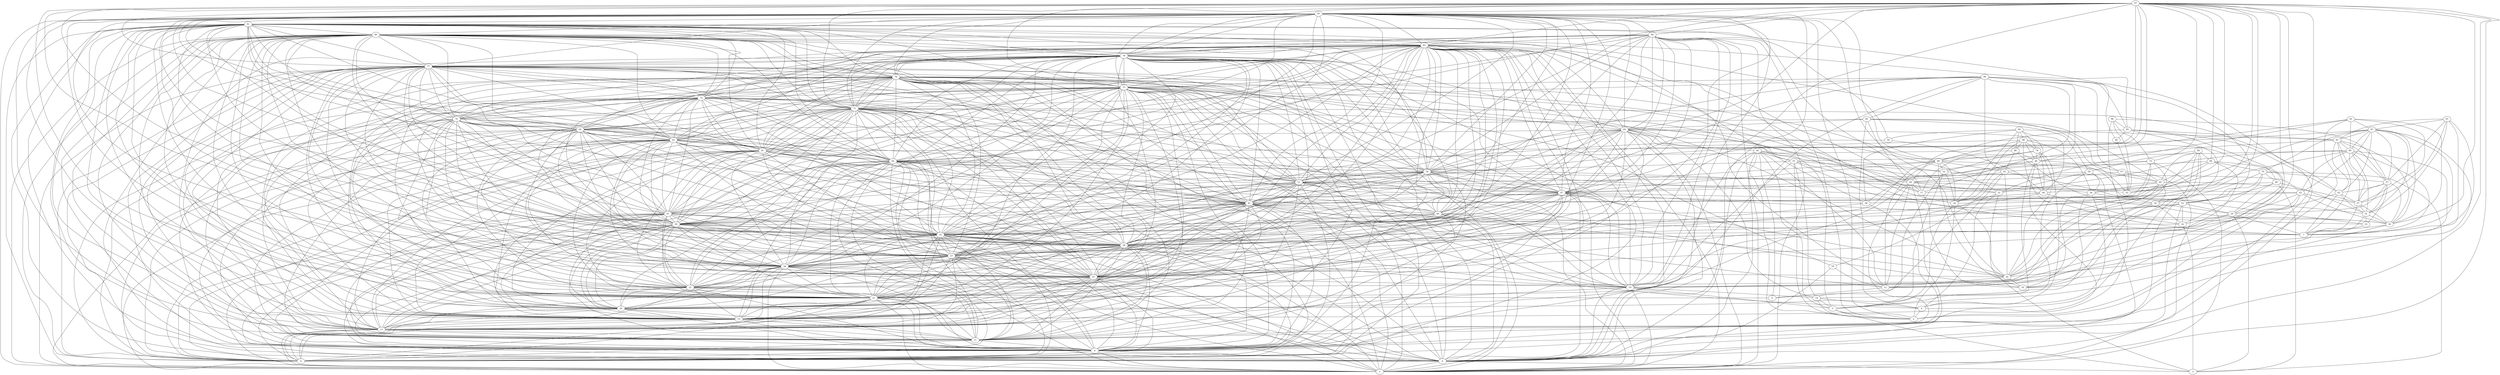 digraph "sensornet-topology" {
label = "";
rankdir="BT";"0"->"6" [arrowhead = "both"] 
"0"->"11" [arrowhead = "both"] 
"0"->"13" [arrowhead = "both"] 
"0"->"15" [arrowhead = "both"] 
"0"->"20" [arrowhead = "both"] 
"0"->"21" [arrowhead = "both"] 
"0"->"22" [arrowhead = "both"] 
"0"->"25" [arrowhead = "both"] 
"0"->"26" [arrowhead = "both"] 
"0"->"27" [arrowhead = "both"] 
"0"->"28" [arrowhead = "both"] 
"0"->"33" [arrowhead = "both"] 
"0"->"39" [arrowhead = "both"] 
"0"->"41" [arrowhead = "both"] 
"0"->"56" [arrowhead = "both"] 
"0"->"58" [arrowhead = "both"] 
"0"->"61" [arrowhead = "both"] 
"0"->"63" [arrowhead = "both"] 
"0"->"65" [arrowhead = "both"] 
"0"->"70" [arrowhead = "both"] 
"0"->"71" [arrowhead = "both"] 
"0"->"72" [arrowhead = "both"] 
"0"->"75" [arrowhead = "both"] 
"0"->"76" [arrowhead = "both"] 
"0"->"77" [arrowhead = "both"] 
"0"->"78" [arrowhead = "both"] 
"0"->"83" [arrowhead = "both"] 
"0"->"89" [arrowhead = "both"] 
"0"->"91" [arrowhead = "both"] 
"1"->"4" [arrowhead = "both"] 
"1"->"6" [arrowhead = "both"] 
"1"->"13" [arrowhead = "both"] 
"1"->"19" [arrowhead = "both"] 
"1"->"21" [arrowhead = "both"] 
"1"->"25" [arrowhead = "both"] 
"1"->"26" [arrowhead = "both"] 
"1"->"27" [arrowhead = "both"] 
"1"->"28" [arrowhead = "both"] 
"1"->"33" [arrowhead = "both"] 
"1"->"39" [arrowhead = "both"] 
"1"->"40" [arrowhead = "both"] 
"1"->"45" [arrowhead = "both"] 
"1"->"47" [arrowhead = "both"] 
"1"->"54" [arrowhead = "both"] 
"1"->"56" [arrowhead = "both"] 
"1"->"63" [arrowhead = "both"] 
"1"->"64" [arrowhead = "both"] 
"1"->"67" [arrowhead = "both"] 
"1"->"69" [arrowhead = "both"] 
"1"->"71" [arrowhead = "both"] 
"1"->"73" [arrowhead = "both"] 
"1"->"75" [arrowhead = "both"] 
"1"->"76" [arrowhead = "both"] 
"1"->"77" [arrowhead = "both"] 
"1"->"78" [arrowhead = "both"] 
"1"->"83" [arrowhead = "both"] 
"1"->"89" [arrowhead = "both"] 
"1"->"90" [arrowhead = "both"] 
"1"->"95" [arrowhead = "both"] 
"1"->"97" [arrowhead = "both"] 
"2"->"5" [arrowhead = "both"] 
"2"->"8" [arrowhead = "both"] 
"2"->"14" [arrowhead = "both"] 
"2"->"24" [arrowhead = "both"] 
"2"->"42" [arrowhead = "both"] 
"2"->"55" [arrowhead = "both"] 
"2"->"64" [arrowhead = "both"] 
"2"->"90" [arrowhead = "both"] 
"2"->"92" [arrowhead = "both"] 
"2"->"95" [arrowhead = "both"] 
"3"->"4" [arrowhead = "both"] 
"3"->"5" [arrowhead = "both"] 
"3"->"16" [arrowhead = "both"] 
"3"->"29" [arrowhead = "both"] 
"3"->"32" [arrowhead = "both"] 
"3"->"66" [arrowhead = "both"] 
"3"->"79" [arrowhead = "both"] 
"4"->"6" [arrowhead = "both"] 
"4"->"19" [arrowhead = "both"] 
"4"->"21" [arrowhead = "both"] 
"4"->"25" [arrowhead = "both"] 
"4"->"27" [arrowhead = "both"] 
"4"->"28" [arrowhead = "both"] 
"4"->"33" [arrowhead = "both"] 
"4"->"39" [arrowhead = "both"] 
"4"->"40" [arrowhead = "both"] 
"4"->"41" [arrowhead = "both"] 
"4"->"44" [arrowhead = "both"] 
"4"->"45" [arrowhead = "both"] 
"4"->"47" [arrowhead = "both"] 
"4"->"51" [arrowhead = "both"] 
"4"->"53" [arrowhead = "both"] 
"4"->"56" [arrowhead = "both"] 
"4"->"59" [arrowhead = "both"] 
"4"->"64" [arrowhead = "both"] 
"4"->"69" [arrowhead = "both"] 
"4"->"71" [arrowhead = "both"] 
"4"->"75" [arrowhead = "both"] 
"4"->"77" [arrowhead = "both"] 
"4"->"78" [arrowhead = "both"] 
"4"->"83" [arrowhead = "both"] 
"4"->"89" [arrowhead = "both"] 
"4"->"90" [arrowhead = "both"] 
"4"->"91" [arrowhead = "both"] 
"4"->"94" [arrowhead = "both"] 
"4"->"95" [arrowhead = "both"] 
"4"->"97" [arrowhead = "both"] 
"5"->"14" [arrowhead = "both"] 
"5"->"19" [arrowhead = "both"] 
"5"->"30" [arrowhead = "both"] 
"5"->"49" [arrowhead = "both"] 
"5"->"52" [arrowhead = "both"] 
"5"->"58" [arrowhead = "both"] 
"5"->"64" [arrowhead = "both"] 
"5"->"69" [arrowhead = "both"] 
"6"->"11" [arrowhead = "both"] 
"6"->"13" [arrowhead = "both"] 
"6"->"15" [arrowhead = "both"] 
"6"->"20" [arrowhead = "both"] 
"6"->"21" [arrowhead = "both"] 
"6"->"22" [arrowhead = "both"] 
"6"->"25" [arrowhead = "both"] 
"6"->"26" [arrowhead = "both"] 
"6"->"27" [arrowhead = "both"] 
"6"->"28" [arrowhead = "both"] 
"6"->"33" [arrowhead = "both"] 
"6"->"38" [arrowhead = "both"] 
"6"->"39" [arrowhead = "both"] 
"6"->"41" [arrowhead = "both"] 
"6"->"45" [arrowhead = "both"] 
"6"->"47" [arrowhead = "both"] 
"6"->"51" [arrowhead = "both"] 
"6"->"54" [arrowhead = "both"] 
"6"->"56" [arrowhead = "both"] 
"6"->"61" [arrowhead = "both"] 
"6"->"63" [arrowhead = "both"] 
"6"->"65" [arrowhead = "both"] 
"6"->"70" [arrowhead = "both"] 
"6"->"71" [arrowhead = "both"] 
"6"->"72" [arrowhead = "both"] 
"6"->"75" [arrowhead = "both"] 
"6"->"76" [arrowhead = "both"] 
"6"->"77" [arrowhead = "both"] 
"6"->"78" [arrowhead = "both"] 
"6"->"83" [arrowhead = "both"] 
"6"->"85" [arrowhead = "both"] 
"6"->"89" [arrowhead = "both"] 
"6"->"91" [arrowhead = "both"] 
"6"->"95" [arrowhead = "both"] 
"6"->"96" [arrowhead = "both"] 
"6"->"97" [arrowhead = "both"] 
"7"->"29" [arrowhead = "both"] 
"7"->"30" [arrowhead = "both"] 
"7"->"31" [arrowhead = "both"] 
"7"->"37" [arrowhead = "both"] 
"7"->"43" [arrowhead = "both"] 
"7"->"63" [arrowhead = "both"] 
"7"->"76" [arrowhead = "both"] 
"7"->"80" [arrowhead = "both"] 
"7"->"81" [arrowhead = "both"] 
"7"->"87" [arrowhead = "both"] 
"7"->"93" [arrowhead = "both"] 
"7"->"98" [arrowhead = "both"] 
"8"->"14" [arrowhead = "both"] 
"8"->"32" [arrowhead = "both"] 
"8"->"36" [arrowhead = "both"] 
"8"->"74" [arrowhead = "both"] 
"8"->"76" [arrowhead = "both"] 
"8"->"82" [arrowhead = "both"] 
"8"->"86" [arrowhead = "both"] 
"9"->"12" [arrowhead = "both"] 
"9"->"62" [arrowhead = "both"] 
"9"->"64" [arrowhead = "both"] 
"9"->"89" [arrowhead = "both"] 
"10"->"17" [arrowhead = "both"] 
"10"->"18" [arrowhead = "both"] 
"10"->"34" [arrowhead = "both"] 
"10"->"36" [arrowhead = "both"] 
"10"->"68" [arrowhead = "both"] 
"10"->"72" [arrowhead = "both"] 
"10"->"84" [arrowhead = "both"] 
"10"->"86" [arrowhead = "both"] 
"11"->"13" [arrowhead = "both"] 
"11"->"15" [arrowhead = "both"] 
"11"->"20" [arrowhead = "both"] 
"11"->"21" [arrowhead = "both"] 
"11"->"22" [arrowhead = "both"] 
"11"->"25" [arrowhead = "both"] 
"11"->"26" [arrowhead = "both"] 
"11"->"27" [arrowhead = "both"] 
"11"->"28" [arrowhead = "both"] 
"11"->"33" [arrowhead = "both"] 
"11"->"39" [arrowhead = "both"] 
"11"->"40" [arrowhead = "both"] 
"11"->"41" [arrowhead = "both"] 
"11"->"44" [arrowhead = "both"] 
"11"->"56" [arrowhead = "both"] 
"11"->"63" [arrowhead = "both"] 
"11"->"65" [arrowhead = "both"] 
"11"->"70" [arrowhead = "both"] 
"11"->"71" [arrowhead = "both"] 
"11"->"72" [arrowhead = "both"] 
"11"->"75" [arrowhead = "both"] 
"11"->"76" [arrowhead = "both"] 
"11"->"77" [arrowhead = "both"] 
"11"->"78" [arrowhead = "both"] 
"11"->"83" [arrowhead = "both"] 
"11"->"87" [arrowhead = "both"] 
"11"->"89" [arrowhead = "both"] 
"11"->"91" [arrowhead = "both"] 
"12"->"18" [arrowhead = "both"] 
"12"->"23" [arrowhead = "both"] 
"12"->"34" [arrowhead = "both"] 
"12"->"44" [arrowhead = "both"] 
"12"->"45" [arrowhead = "both"] 
"12"->"59" [arrowhead = "both"] 
"12"->"64" [arrowhead = "both"] 
"12"->"68" [arrowhead = "both"] 
"12"->"73" [arrowhead = "both"] 
"12"->"83" [arrowhead = "both"] 
"13"->"15" [arrowhead = "both"] 
"13"->"19" [arrowhead = "both"] 
"13"->"20" [arrowhead = "both"] 
"13"->"21" [arrowhead = "both"] 
"13"->"22" [arrowhead = "both"] 
"13"->"25" [arrowhead = "both"] 
"13"->"26" [arrowhead = "both"] 
"13"->"27" [arrowhead = "both"] 
"13"->"28" [arrowhead = "both"] 
"13"->"33" [arrowhead = "both"] 
"13"->"39" [arrowhead = "both"] 
"13"->"41" [arrowhead = "both"] 
"13"->"45" [arrowhead = "both"] 
"13"->"51" [arrowhead = "both"] 
"13"->"56" [arrowhead = "both"] 
"13"->"61" [arrowhead = "both"] 
"13"->"65" [arrowhead = "both"] 
"13"->"70" [arrowhead = "both"] 
"13"->"71" [arrowhead = "both"] 
"13"->"72" [arrowhead = "both"] 
"13"->"75" [arrowhead = "both"] 
"13"->"76" [arrowhead = "both"] 
"13"->"77" [arrowhead = "both"] 
"13"->"78" [arrowhead = "both"] 
"13"->"83" [arrowhead = "both"] 
"13"->"89" [arrowhead = "both"] 
"13"->"91" [arrowhead = "both"] 
"13"->"95" [arrowhead = "both"] 
"14"->"19" [arrowhead = "both"] 
"14"->"36" [arrowhead = "both"] 
"14"->"52" [arrowhead = "both"] 
"14"->"55" [arrowhead = "both"] 
"14"->"69" [arrowhead = "both"] 
"15"->"20" [arrowhead = "both"] 
"15"->"21" [arrowhead = "both"] 
"15"->"22" [arrowhead = "both"] 
"15"->"25" [arrowhead = "both"] 
"15"->"26" [arrowhead = "both"] 
"15"->"27" [arrowhead = "both"] 
"15"->"28" [arrowhead = "both"] 
"15"->"33" [arrowhead = "both"] 
"15"->"39" [arrowhead = "both"] 
"15"->"41" [arrowhead = "both"] 
"15"->"45" [arrowhead = "both"] 
"15"->"49" [arrowhead = "both"] 
"15"->"56" [arrowhead = "both"] 
"15"->"61" [arrowhead = "both"] 
"15"->"63" [arrowhead = "both"] 
"15"->"70" [arrowhead = "both"] 
"15"->"71" [arrowhead = "both"] 
"15"->"72" [arrowhead = "both"] 
"15"->"75" [arrowhead = "both"] 
"15"->"76" [arrowhead = "both"] 
"15"->"77" [arrowhead = "both"] 
"15"->"78" [arrowhead = "both"] 
"15"->"83" [arrowhead = "both"] 
"15"->"89" [arrowhead = "both"] 
"15"->"91" [arrowhead = "both"] 
"15"->"94" [arrowhead = "both"] 
"15"->"95" [arrowhead = "both"] 
"16"->"29" [arrowhead = "both"] 
"16"->"34" [arrowhead = "both"] 
"16"->"48" [arrowhead = "both"] 
"16"->"53" [arrowhead = "both"] 
"16"->"61" [arrowhead = "both"] 
"16"->"79" [arrowhead = "both"] 
"17"->"44" [arrowhead = "both"] 
"17"->"60" [arrowhead = "both"] 
"17"->"74" [arrowhead = "both"] 
"17"->"76" [arrowhead = "both"] 
"17"->"77" [arrowhead = "both"] 
"17"->"90" [arrowhead = "both"] 
"17"->"94" [arrowhead = "both"] 
"18"->"24" [arrowhead = "both"] 
"18"->"26" [arrowhead = "both"] 
"18"->"45" [arrowhead = "both"] 
"18"->"47" [arrowhead = "both"] 
"18"->"53" [arrowhead = "both"] 
"18"->"60" [arrowhead = "both"] 
"18"->"62" [arrowhead = "both"] 
"18"->"74" [arrowhead = "both"] 
"18"->"76" [arrowhead = "both"] 
"18"->"84" [arrowhead = "both"] 
"18"->"86" [arrowhead = "both"] 
"18"->"93" [arrowhead = "both"] 
"18"->"95" [arrowhead = "both"] 
"19"->"25" [arrowhead = "both"] 
"19"->"28" [arrowhead = "both"] 
"19"->"32" [arrowhead = "both"] 
"19"->"33" [arrowhead = "both"] 
"19"->"40" [arrowhead = "both"] 
"19"->"42" [arrowhead = "both"] 
"19"->"45" [arrowhead = "both"] 
"19"->"47" [arrowhead = "both"] 
"19"->"51" [arrowhead = "both"] 
"19"->"54" [arrowhead = "both"] 
"19"->"55" [arrowhead = "both"] 
"19"->"60" [arrowhead = "both"] 
"19"->"64" [arrowhead = "both"] 
"19"->"75" [arrowhead = "both"] 
"19"->"78" [arrowhead = "both"] 
"19"->"83" [arrowhead = "both"] 
"19"->"90" [arrowhead = "both"] 
"19"->"95" [arrowhead = "both"] 
"19"->"97" [arrowhead = "both"] 
"20"->"21" [arrowhead = "both"] 
"20"->"22" [arrowhead = "both"] 
"20"->"24" [arrowhead = "both"] 
"20"->"25" [arrowhead = "both"] 
"20"->"26" [arrowhead = "both"] 
"20"->"27" [arrowhead = "both"] 
"20"->"28" [arrowhead = "both"] 
"20"->"33" [arrowhead = "both"] 
"20"->"39" [arrowhead = "both"] 
"20"->"41" [arrowhead = "both"] 
"20"->"50" [arrowhead = "both"] 
"20"->"56" [arrowhead = "both"] 
"20"->"61" [arrowhead = "both"] 
"20"->"63" [arrowhead = "both"] 
"20"->"65" [arrowhead = "both"] 
"20"->"71" [arrowhead = "both"] 
"20"->"72" [arrowhead = "both"] 
"20"->"75" [arrowhead = "both"] 
"20"->"76" [arrowhead = "both"] 
"20"->"77" [arrowhead = "both"] 
"20"->"78" [arrowhead = "both"] 
"20"->"83" [arrowhead = "both"] 
"20"->"89" [arrowhead = "both"] 
"20"->"91" [arrowhead = "both"] 
"21"->"22" [arrowhead = "both"] 
"21"->"25" [arrowhead = "both"] 
"21"->"26" [arrowhead = "both"] 
"21"->"27" [arrowhead = "both"] 
"21"->"28" [arrowhead = "both"] 
"21"->"33" [arrowhead = "both"] 
"21"->"39" [arrowhead = "both"] 
"21"->"41" [arrowhead = "both"] 
"21"->"44" [arrowhead = "both"] 
"21"->"45" [arrowhead = "both"] 
"21"->"47" [arrowhead = "both"] 
"21"->"51" [arrowhead = "both"] 
"21"->"54" [arrowhead = "both"] 
"21"->"56" [arrowhead = "both"] 
"21"->"61" [arrowhead = "both"] 
"21"->"63" [arrowhead = "both"] 
"21"->"65" [arrowhead = "both"] 
"21"->"69" [arrowhead = "both"] 
"21"->"70" [arrowhead = "both"] 
"21"->"72" [arrowhead = "both"] 
"21"->"75" [arrowhead = "both"] 
"21"->"76" [arrowhead = "both"] 
"21"->"77" [arrowhead = "both"] 
"21"->"78" [arrowhead = "both"] 
"21"->"83" [arrowhead = "both"] 
"21"->"89" [arrowhead = "both"] 
"21"->"91" [arrowhead = "both"] 
"21"->"95" [arrowhead = "both"] 
"21"->"97" [arrowhead = "both"] 
"22"->"25" [arrowhead = "both"] 
"22"->"26" [arrowhead = "both"] 
"22"->"27" [arrowhead = "both"] 
"22"->"28" [arrowhead = "both"] 
"22"->"33" [arrowhead = "both"] 
"22"->"39" [arrowhead = "both"] 
"22"->"41" [arrowhead = "both"] 
"22"->"45" [arrowhead = "both"] 
"22"->"56" [arrowhead = "both"] 
"22"->"61" [arrowhead = "both"] 
"22"->"63" [arrowhead = "both"] 
"22"->"65" [arrowhead = "both"] 
"22"->"70" [arrowhead = "both"] 
"22"->"71" [arrowhead = "both"] 
"22"->"75" [arrowhead = "both"] 
"22"->"76" [arrowhead = "both"] 
"22"->"77" [arrowhead = "both"] 
"22"->"78" [arrowhead = "both"] 
"22"->"80" [arrowhead = "both"] 
"22"->"83" [arrowhead = "both"] 
"22"->"89" [arrowhead = "both"] 
"22"->"91" [arrowhead = "both"] 
"23"->"31" [arrowhead = "both"] 
"23"->"47" [arrowhead = "both"] 
"23"->"57" [arrowhead = "both"] 
"23"->"62" [arrowhead = "both"] 
"24"->"48" [arrowhead = "both"] 
"24"->"49" [arrowhead = "both"] 
"24"->"52" [arrowhead = "both"] 
"24"->"68" [arrowhead = "both"] 
"24"->"83" [arrowhead = "both"] 
"24"->"97" [arrowhead = "both"] 
"24"->"98" [arrowhead = "both"] 
"24"->"99" [arrowhead = "both"] 
"25"->"26" [arrowhead = "both"] 
"25"->"27" [arrowhead = "both"] 
"25"->"28" [arrowhead = "both"] 
"25"->"33" [arrowhead = "both"] 
"25"->"39" [arrowhead = "both"] 
"25"->"40" [arrowhead = "both"] 
"25"->"41" [arrowhead = "both"] 
"25"->"45" [arrowhead = "both"] 
"25"->"47" [arrowhead = "both"] 
"25"->"51" [arrowhead = "both"] 
"25"->"54" [arrowhead = "both"] 
"25"->"56" [arrowhead = "both"] 
"25"->"61" [arrowhead = "both"] 
"25"->"63" [arrowhead = "both"] 
"25"->"65" [arrowhead = "both"] 
"25"->"69" [arrowhead = "both"] 
"25"->"70" [arrowhead = "both"] 
"25"->"71" [arrowhead = "both"] 
"25"->"72" [arrowhead = "both"] 
"25"->"73" [arrowhead = "both"] 
"25"->"76" [arrowhead = "both"] 
"25"->"77" [arrowhead = "both"] 
"25"->"78" [arrowhead = "both"] 
"25"->"83" [arrowhead = "both"] 
"25"->"89" [arrowhead = "both"] 
"25"->"90" [arrowhead = "both"] 
"25"->"91" [arrowhead = "both"] 
"25"->"95" [arrowhead = "both"] 
"25"->"97" [arrowhead = "both"] 
"26"->"27" [arrowhead = "both"] 
"26"->"28" [arrowhead = "both"] 
"26"->"33" [arrowhead = "both"] 
"26"->"38" [arrowhead = "both"] 
"26"->"39" [arrowhead = "both"] 
"26"->"41" [arrowhead = "both"] 
"26"->"45" [arrowhead = "both"] 
"26"->"51" [arrowhead = "both"] 
"26"->"56" [arrowhead = "both"] 
"26"->"61" [arrowhead = "both"] 
"26"->"63" [arrowhead = "both"] 
"26"->"65" [arrowhead = "both"] 
"26"->"68" [arrowhead = "both"] 
"26"->"70" [arrowhead = "both"] 
"26"->"71" [arrowhead = "both"] 
"26"->"72" [arrowhead = "both"] 
"26"->"75" [arrowhead = "both"] 
"26"->"77" [arrowhead = "both"] 
"26"->"78" [arrowhead = "both"] 
"26"->"83" [arrowhead = "both"] 
"26"->"89" [arrowhead = "both"] 
"26"->"91" [arrowhead = "both"] 
"26"->"95" [arrowhead = "both"] 
"27"->"28" [arrowhead = "both"] 
"27"->"33" [arrowhead = "both"] 
"27"->"39" [arrowhead = "both"] 
"27"->"40" [arrowhead = "both"] 
"27"->"41" [arrowhead = "both"] 
"27"->"45" [arrowhead = "both"] 
"27"->"47" [arrowhead = "both"] 
"27"->"51" [arrowhead = "both"] 
"27"->"54" [arrowhead = "both"] 
"27"->"56" [arrowhead = "both"] 
"27"->"61" [arrowhead = "both"] 
"27"->"63" [arrowhead = "both"] 
"27"->"65" [arrowhead = "both"] 
"27"->"70" [arrowhead = "both"] 
"27"->"71" [arrowhead = "both"] 
"27"->"72" [arrowhead = "both"] 
"27"->"75" [arrowhead = "both"] 
"27"->"76" [arrowhead = "both"] 
"27"->"78" [arrowhead = "both"] 
"27"->"83" [arrowhead = "both"] 
"27"->"89" [arrowhead = "both"] 
"27"->"90" [arrowhead = "both"] 
"27"->"91" [arrowhead = "both"] 
"27"->"95" [arrowhead = "both"] 
"27"->"97" [arrowhead = "both"] 
"28"->"29" [arrowhead = "both"] 
"28"->"33" [arrowhead = "both"] 
"28"->"39" [arrowhead = "both"] 
"28"->"40" [arrowhead = "both"] 
"28"->"41" [arrowhead = "both"] 
"28"->"45" [arrowhead = "both"] 
"28"->"47" [arrowhead = "both"] 
"28"->"51" [arrowhead = "both"] 
"28"->"53" [arrowhead = "both"] 
"28"->"54" [arrowhead = "both"] 
"28"->"56" [arrowhead = "both"] 
"28"->"61" [arrowhead = "both"] 
"28"->"63" [arrowhead = "both"] 
"28"->"65" [arrowhead = "both"] 
"28"->"69" [arrowhead = "both"] 
"28"->"70" [arrowhead = "both"] 
"28"->"71" [arrowhead = "both"] 
"28"->"72" [arrowhead = "both"] 
"28"->"75" [arrowhead = "both"] 
"28"->"76" [arrowhead = "both"] 
"28"->"77" [arrowhead = "both"] 
"28"->"83" [arrowhead = "both"] 
"28"->"89" [arrowhead = "both"] 
"28"->"90" [arrowhead = "both"] 
"28"->"91" [arrowhead = "both"] 
"28"->"95" [arrowhead = "both"] 
"28"->"97" [arrowhead = "both"] 
"29"->"34" [arrowhead = "both"] 
"29"->"42" [arrowhead = "both"] 
"29"->"53" [arrowhead = "both"] 
"29"->"57" [arrowhead = "both"] 
"29"->"66" [arrowhead = "both"] 
"29"->"85" [arrowhead = "both"] 
"30"->"31" [arrowhead = "both"] 
"30"->"37" [arrowhead = "both"] 
"30"->"42" [arrowhead = "both"] 
"30"->"55" [arrowhead = "both"] 
"30"->"57" [arrowhead = "both"] 
"30"->"81" [arrowhead = "both"] 
"30"->"87" [arrowhead = "both"] 
"30"->"88" [arrowhead = "both"] 
"30"->"92" [arrowhead = "both"] 
"30"->"97" [arrowhead = "both"] 
"31"->"37" [arrowhead = "both"] 
"31"->"43" [arrowhead = "both"] 
"31"->"49" [arrowhead = "both"] 
"31"->"57" [arrowhead = "both"] 
"31"->"66" [arrowhead = "both"] 
"31"->"80" [arrowhead = "both"] 
"31"->"87" [arrowhead = "both"] 
"31"->"93" [arrowhead = "both"] 
"32"->"44" [arrowhead = "both"] 
"32"->"55" [arrowhead = "both"] 
"32"->"58" [arrowhead = "both"] 
"32"->"69" [arrowhead = "both"] 
"32"->"80" [arrowhead = "both"] 
"32"->"92" [arrowhead = "both"] 
"33"->"39" [arrowhead = "both"] 
"33"->"40" [arrowhead = "both"] 
"33"->"41" [arrowhead = "both"] 
"33"->"43" [arrowhead = "both"] 
"33"->"45" [arrowhead = "both"] 
"33"->"47" [arrowhead = "both"] 
"33"->"48" [arrowhead = "both"] 
"33"->"51" [arrowhead = "both"] 
"33"->"54" [arrowhead = "both"] 
"33"->"56" [arrowhead = "both"] 
"33"->"61" [arrowhead = "both"] 
"33"->"63" [arrowhead = "both"] 
"33"->"65" [arrowhead = "both"] 
"33"->"69" [arrowhead = "both"] 
"33"->"70" [arrowhead = "both"] 
"33"->"71" [arrowhead = "both"] 
"33"->"72" [arrowhead = "both"] 
"33"->"75" [arrowhead = "both"] 
"33"->"76" [arrowhead = "both"] 
"33"->"77" [arrowhead = "both"] 
"33"->"78" [arrowhead = "both"] 
"33"->"89" [arrowhead = "both"] 
"33"->"90" [arrowhead = "both"] 
"33"->"91" [arrowhead = "both"] 
"33"->"95" [arrowhead = "both"] 
"33"->"97" [arrowhead = "both"] 
"34"->"36" [arrowhead = "both"] 
"34"->"47" [arrowhead = "both"] 
"34"->"60" [arrowhead = "both"] 
"34"->"79" [arrowhead = "both"] 
"34"->"86" [arrowhead = "both"] 
"35"->"44" [arrowhead = "both"] 
"35"->"46" [arrowhead = "both"] 
"35"->"67" [arrowhead = "both"] 
"35"->"80" [arrowhead = "both"] 
"35"->"87" [arrowhead = "both"] 
"35"->"91" [arrowhead = "both"] 
"35"->"96" [arrowhead = "both"] 
"36"->"58" [arrowhead = "both"] 
"36"->"60" [arrowhead = "both"] 
"36"->"64" [arrowhead = "both"] 
"36"->"84" [arrowhead = "both"] 
"36"->"98" [arrowhead = "both"] 
"37"->"42" [arrowhead = "both"] 
"37"->"43" [arrowhead = "both"] 
"37"->"57" [arrowhead = "both"] 
"37"->"60" [arrowhead = "both"] 
"37"->"80" [arrowhead = "both"] 
"37"->"81" [arrowhead = "both"] 
"37"->"92" [arrowhead = "both"] 
"37"->"93" [arrowhead = "both"] 
"38"->"42" [arrowhead = "both"] 
"38"->"49" [arrowhead = "both"] 
"38"->"56" [arrowhead = "both"] 
"38"->"89" [arrowhead = "both"] 
"38"->"99" [arrowhead = "both"] 
"39"->"41" [arrowhead = "both"] 
"39"->"45" [arrowhead = "both"] 
"39"->"47" [arrowhead = "both"] 
"39"->"51" [arrowhead = "both"] 
"39"->"53" [arrowhead = "both"] 
"39"->"54" [arrowhead = "both"] 
"39"->"56" [arrowhead = "both"] 
"39"->"61" [arrowhead = "both"] 
"39"->"63" [arrowhead = "both"] 
"39"->"65" [arrowhead = "both"] 
"39"->"70" [arrowhead = "both"] 
"39"->"71" [arrowhead = "both"] 
"39"->"72" [arrowhead = "both"] 
"39"->"75" [arrowhead = "both"] 
"39"->"76" [arrowhead = "both"] 
"39"->"77" [arrowhead = "both"] 
"39"->"78" [arrowhead = "both"] 
"39"->"83" [arrowhead = "both"] 
"39"->"91" [arrowhead = "both"] 
"39"->"95" [arrowhead = "both"] 
"40"->"45" [arrowhead = "both"] 
"40"->"47" [arrowhead = "both"] 
"40"->"51" [arrowhead = "both"] 
"40"->"54" [arrowhead = "both"] 
"40"->"61" [arrowhead = "both"] 
"40"->"69" [arrowhead = "both"] 
"40"->"75" [arrowhead = "both"] 
"40"->"77" [arrowhead = "both"] 
"40"->"78" [arrowhead = "both"] 
"40"->"83" [arrowhead = "both"] 
"40"->"94" [arrowhead = "both"] 
"40"->"95" [arrowhead = "both"] 
"40"->"97" [arrowhead = "both"] 
"41"->"45" [arrowhead = "both"] 
"41"->"54" [arrowhead = "both"] 
"41"->"56" [arrowhead = "both"] 
"41"->"61" [arrowhead = "both"] 
"41"->"63" [arrowhead = "both"] 
"41"->"65" [arrowhead = "both"] 
"41"->"70" [arrowhead = "both"] 
"41"->"71" [arrowhead = "both"] 
"41"->"72" [arrowhead = "both"] 
"41"->"75" [arrowhead = "both"] 
"41"->"76" [arrowhead = "both"] 
"41"->"77" [arrowhead = "both"] 
"41"->"78" [arrowhead = "both"] 
"41"->"83" [arrowhead = "both"] 
"41"->"89" [arrowhead = "both"] 
"41"->"95" [arrowhead = "both"] 
"42"->"51" [arrowhead = "both"] 
"42"->"52" [arrowhead = "both"] 
"42"->"80" [arrowhead = "both"] 
"42"->"87" [arrowhead = "both"] 
"43"->"57" [arrowhead = "both"] 
"43"->"71" [arrowhead = "both"] 
"43"->"81" [arrowhead = "both"] 
"43"->"85" [arrowhead = "both"] 
"43"->"87" [arrowhead = "both"] 
"44"->"54" [arrowhead = "both"] 
"44"->"62" [arrowhead = "both"] 
"44"->"67" [arrowhead = "both"] 
"44"->"71" [arrowhead = "both"] 
"44"->"82" [arrowhead = "both"] 
"44"->"83" [arrowhead = "both"] 
"44"->"85" [arrowhead = "both"] 
"45"->"47" [arrowhead = "both"] 
"45"->"51" [arrowhead = "both"] 
"45"->"54" [arrowhead = "both"] 
"45"->"56" [arrowhead = "both"] 
"45"->"63" [arrowhead = "both"] 
"45"->"65" [arrowhead = "both"] 
"45"->"68" [arrowhead = "both"] 
"45"->"69" [arrowhead = "both"] 
"45"->"71" [arrowhead = "both"] 
"45"->"73" [arrowhead = "both"] 
"45"->"75" [arrowhead = "both"] 
"45"->"76" [arrowhead = "both"] 
"45"->"77" [arrowhead = "both"] 
"45"->"78" [arrowhead = "both"] 
"45"->"83" [arrowhead = "both"] 
"45"->"89" [arrowhead = "both"] 
"45"->"90" [arrowhead = "both"] 
"45"->"91" [arrowhead = "both"] 
"45"->"95" [arrowhead = "both"] 
"45"->"97" [arrowhead = "both"] 
"46"->"85" [arrowhead = "both"] 
"46"->"91" [arrowhead = "both"] 
"47"->"51" [arrowhead = "both"] 
"47"->"54" [arrowhead = "both"] 
"47"->"56" [arrowhead = "both"] 
"47"->"68" [arrowhead = "both"] 
"47"->"69" [arrowhead = "both"] 
"47"->"71" [arrowhead = "both"] 
"47"->"73" [arrowhead = "both"] 
"47"->"75" [arrowhead = "both"] 
"47"->"77" [arrowhead = "both"] 
"47"->"78" [arrowhead = "both"] 
"47"->"83" [arrowhead = "both"] 
"47"->"84" [arrowhead = "both"] 
"47"->"90" [arrowhead = "both"] 
"47"->"95" [arrowhead = "both"] 
"47"->"98" [arrowhead = "both"] 
"48"->"49" [arrowhead = "both"] 
"48"->"50" [arrowhead = "both"] 
"48"->"56" [arrowhead = "both"] 
"48"->"66" [arrowhead = "both"] 
"48"->"74" [arrowhead = "both"] 
"48"->"99" [arrowhead = "both"] 
"49"->"69" [arrowhead = "both"] 
"49"->"74" [arrowhead = "both"] 
"49"->"81" [arrowhead = "both"] 
"49"->"88" [arrowhead = "both"] 
"49"->"94" [arrowhead = "both"] 
"49"->"98" [arrowhead = "both"] 
"50"->"91" [arrowhead = "both"] 
"50"->"99" [arrowhead = "both"] 
"51"->"54" [arrowhead = "both"] 
"51"->"56" [arrowhead = "both"] 
"51"->"58" [arrowhead = "both"] 
"51"->"63" [arrowhead = "both"] 
"51"->"69" [arrowhead = "both"] 
"51"->"71" [arrowhead = "both"] 
"51"->"75" [arrowhead = "both"] 
"51"->"76" [arrowhead = "both"] 
"51"->"77" [arrowhead = "both"] 
"51"->"78" [arrowhead = "both"] 
"51"->"83" [arrowhead = "both"] 
"51"->"89" [arrowhead = "both"] 
"51"->"90" [arrowhead = "both"] 
"51"->"95" [arrowhead = "both"] 
"51"->"97" [arrowhead = "both"] 
"52"->"55" [arrowhead = "both"] 
"52"->"64" [arrowhead = "both"] 
"52"->"68" [arrowhead = "both"] 
"52"->"74" [arrowhead = "both"] 
"52"->"92" [arrowhead = "both"] 
"53"->"54" [arrowhead = "both"] 
"53"->"66" [arrowhead = "both"] 
"53"->"79" [arrowhead = "both"] 
"53"->"94" [arrowhead = "both"] 
"54"->"55" [arrowhead = "both"] 
"54"->"56" [arrowhead = "both"] 
"54"->"69" [arrowhead = "both"] 
"54"->"71" [arrowhead = "both"] 
"54"->"75" [arrowhead = "both"] 
"54"->"77" [arrowhead = "both"] 
"54"->"78" [arrowhead = "both"] 
"54"->"83" [arrowhead = "both"] 
"54"->"89" [arrowhead = "both"] 
"54"->"90" [arrowhead = "both"] 
"54"->"91" [arrowhead = "both"] 
"54"->"94" [arrowhead = "both"] 
"54"->"95" [arrowhead = "both"] 
"54"->"97" [arrowhead = "both"] 
"55"->"64" [arrowhead = "both"] 
"55"->"69" [arrowhead = "both"] 
"55"->"80" [arrowhead = "both"] 
"56"->"61" [arrowhead = "both"] 
"56"->"63" [arrowhead = "both"] 
"56"->"65" [arrowhead = "both"] 
"56"->"70" [arrowhead = "both"] 
"56"->"71" [arrowhead = "both"] 
"56"->"72" [arrowhead = "both"] 
"56"->"75" [arrowhead = "both"] 
"56"->"76" [arrowhead = "both"] 
"56"->"77" [arrowhead = "both"] 
"56"->"78" [arrowhead = "both"] 
"56"->"83" [arrowhead = "both"] 
"56"->"88" [arrowhead = "both"] 
"56"->"89" [arrowhead = "both"] 
"56"->"91" [arrowhead = "both"] 
"56"->"95" [arrowhead = "both"] 
"56"->"97" [arrowhead = "both"] 
"57"->"79" [arrowhead = "both"] 
"57"->"80" [arrowhead = "both"] 
"57"->"81" [arrowhead = "both"] 
"57"->"87" [arrowhead = "both"] 
"57"->"93" [arrowhead = "both"] 
"57"->"96" [arrowhead = "both"] 
"58"->"82" [arrowhead = "both"] 
"58"->"86" [arrowhead = "both"] 
"59"->"62" [arrowhead = "both"] 
"59"->"76" [arrowhead = "both"] 
"60"->"67" [arrowhead = "both"] 
"60"->"68" [arrowhead = "both"] 
"60"->"82" [arrowhead = "both"] 
"60"->"84" [arrowhead = "both"] 
"60"->"86" [arrowhead = "both"] 
"61"->"63" [arrowhead = "both"] 
"61"->"65" [arrowhead = "both"] 
"61"->"70" [arrowhead = "both"] 
"61"->"71" [arrowhead = "both"] 
"61"->"72" [arrowhead = "both"] 
"61"->"75" [arrowhead = "both"] 
"61"->"76" [arrowhead = "both"] 
"61"->"77" [arrowhead = "both"] 
"61"->"78" [arrowhead = "both"] 
"61"->"83" [arrowhead = "both"] 
"61"->"87" [arrowhead = "both"] 
"61"->"89" [arrowhead = "both"] 
"61"->"90" [arrowhead = "both"] 
"61"->"91" [arrowhead = "both"] 
"62"->"68" [arrowhead = "both"] 
"62"->"73" [arrowhead = "both"] 
"62"->"88" [arrowhead = "both"] 
"62"->"94" [arrowhead = "both"] 
"63"->"65" [arrowhead = "both"] 
"63"->"69" [arrowhead = "both"] 
"63"->"70" [arrowhead = "both"] 
"63"->"71" [arrowhead = "both"] 
"63"->"72" [arrowhead = "both"] 
"63"->"75" [arrowhead = "both"] 
"63"->"76" [arrowhead = "both"] 
"63"->"77" [arrowhead = "both"] 
"63"->"78" [arrowhead = "both"] 
"63"->"83" [arrowhead = "both"] 
"63"->"89" [arrowhead = "both"] 
"63"->"91" [arrowhead = "both"] 
"63"->"95" [arrowhead = "both"] 
"64"->"69" [arrowhead = "both"] 
"65"->"70" [arrowhead = "both"] 
"65"->"71" [arrowhead = "both"] 
"65"->"72" [arrowhead = "both"] 
"65"->"75" [arrowhead = "both"] 
"65"->"76" [arrowhead = "both"] 
"65"->"77" [arrowhead = "both"] 
"65"->"78" [arrowhead = "both"] 
"65"->"82" [arrowhead = "both"] 
"65"->"83" [arrowhead = "both"] 
"65"->"89" [arrowhead = "both"] 
"65"->"91" [arrowhead = "both"] 
"65"->"95" [arrowhead = "both"] 
"66"->"79" [arrowhead = "both"] 
"66"->"98" [arrowhead = "both"] 
"67"->"82" [arrowhead = "both"] 
"67"->"94" [arrowhead = "both"] 
"68"->"74" [arrowhead = "both"] 
"68"->"76" [arrowhead = "both"] 
"68"->"95" [arrowhead = "both"] 
"68"->"97" [arrowhead = "both"] 
"68"->"98" [arrowhead = "both"] 
"69"->"75" [arrowhead = "both"] 
"69"->"78" [arrowhead = "both"] 
"69"->"82" [arrowhead = "both"] 
"69"->"83" [arrowhead = "both"] 
"69"->"90" [arrowhead = "both"] 
"69"->"95" [arrowhead = "both"] 
"69"->"97" [arrowhead = "both"] 
"70"->"71" [arrowhead = "both"] 
"70"->"72" [arrowhead = "both"] 
"70"->"75" [arrowhead = "both"] 
"70"->"76" [arrowhead = "both"] 
"70"->"77" [arrowhead = "both"] 
"70"->"78" [arrowhead = "both"] 
"70"->"83" [arrowhead = "both"] 
"70"->"89" [arrowhead = "both"] 
"70"->"91" [arrowhead = "both"] 
"71"->"72" [arrowhead = "both"] 
"71"->"75" [arrowhead = "both"] 
"71"->"76" [arrowhead = "both"] 
"71"->"77" [arrowhead = "both"] 
"71"->"78" [arrowhead = "both"] 
"71"->"83" [arrowhead = "both"] 
"71"->"89" [arrowhead = "both"] 
"71"->"91" [arrowhead = "both"] 
"71"->"94" [arrowhead = "both"] 
"71"->"95" [arrowhead = "both"] 
"71"->"97" [arrowhead = "both"] 
"72"->"75" [arrowhead = "both"] 
"72"->"76" [arrowhead = "both"] 
"72"->"77" [arrowhead = "both"] 
"72"->"78" [arrowhead = "both"] 
"72"->"83" [arrowhead = "both"] 
"72"->"89" [arrowhead = "both"] 
"72"->"91" [arrowhead = "both"] 
"73"->"96" [arrowhead = "both"] 
"73"->"97" [arrowhead = "both"] 
"74"->"98" [arrowhead = "both"] 
"74"->"99" [arrowhead = "both"] 
"75"->"76" [arrowhead = "both"] 
"75"->"77" [arrowhead = "both"] 
"75"->"78" [arrowhead = "both"] 
"75"->"83" [arrowhead = "both"] 
"75"->"89" [arrowhead = "both"] 
"75"->"90" [arrowhead = "both"] 
"75"->"91" [arrowhead = "both"] 
"75"->"94" [arrowhead = "both"] 
"75"->"95" [arrowhead = "both"] 
"75"->"97" [arrowhead = "both"] 
"76"->"77" [arrowhead = "both"] 
"76"->"78" [arrowhead = "both"] 
"76"->"83" [arrowhead = "both"] 
"76"->"89" [arrowhead = "both"] 
"76"->"91" [arrowhead = "both"] 
"76"->"95" [arrowhead = "both"] 
"77"->"78" [arrowhead = "both"] 
"77"->"83" [arrowhead = "both"] 
"77"->"89" [arrowhead = "both"] 
"77"->"90" [arrowhead = "both"] 
"77"->"91" [arrowhead = "both"] 
"77"->"95" [arrowhead = "both"] 
"77"->"97" [arrowhead = "both"] 
"78"->"83" [arrowhead = "both"] 
"78"->"89" [arrowhead = "both"] 
"78"->"90" [arrowhead = "both"] 
"78"->"91" [arrowhead = "both"] 
"78"->"95" [arrowhead = "both"] 
"78"->"97" [arrowhead = "both"] 
"79"->"84" [arrowhead = "both"] 
"79"->"87" [arrowhead = "both"] 
"80"->"81" [arrowhead = "both"] 
"80"->"87" [arrowhead = "both"] 
"80"->"92" [arrowhead = "both"] 
"81"->"85" [arrowhead = "both"] 
"81"->"87" [arrowhead = "both"] 
"81"->"93" [arrowhead = "both"] 
"81"->"99" [arrowhead = "both"] 
"82"->"94" [arrowhead = "both"] 
"83"->"89" [arrowhead = "both"] 
"83"->"90" [arrowhead = "both"] 
"83"->"91" [arrowhead = "both"] 
"83"->"95" [arrowhead = "both"] 
"83"->"97" [arrowhead = "both"] 
"84"->"86" [arrowhead = "both"] 
"84"->"97" [arrowhead = "both"] 
"85"->"89" [arrowhead = "both"] 
"85"->"94" [arrowhead = "both"] 
"85"->"96" [arrowhead = "both"] 
"87"->"92" [arrowhead = "both"] 
"87"->"93" [arrowhead = "both"] 
"88"->"98" [arrowhead = "both"] 
"88"->"99" [arrowhead = "both"] 
"89"->"91" [arrowhead = "both"] 
"89"->"95" [arrowhead = "both"] 
"90"->"95" [arrowhead = "both"] 
"90"->"97" [arrowhead = "both"] 
"91"->"95" [arrowhead = "both"] 
"95"->"97" [arrowhead = "both"] 
"98"->"99" [arrowhead = "both"] 
}